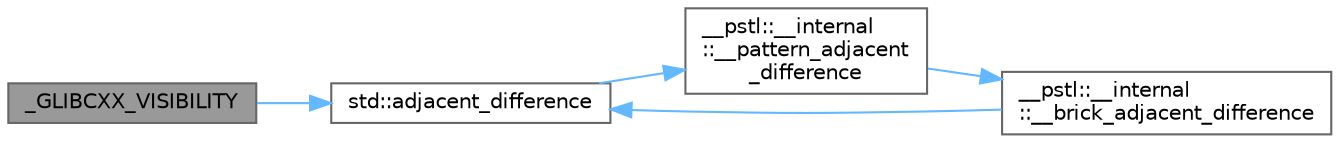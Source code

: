 digraph "_GLIBCXX_VISIBILITY"
{
 // LATEX_PDF_SIZE
  bgcolor="transparent";
  edge [fontname=Helvetica,fontsize=10,labelfontname=Helvetica,labelfontsize=10];
  node [fontname=Helvetica,fontsize=10,shape=box,height=0.2,width=0.4];
  rankdir="LR";
  Node1 [id="Node000001",label="_GLIBCXX_VISIBILITY",height=0.2,width=0.4,color="gray40", fillcolor="grey60", style="filled", fontcolor="black",tooltip=" "];
  Node1 -> Node2 [id="edge5_Node000001_Node000002",color="steelblue1",style="solid",tooltip=" "];
  Node2 [id="Node000002",label="std::adjacent_difference",height=0.2,width=0.4,color="grey40", fillcolor="white", style="filled",URL="$namespacestd.html#a8e0ebcf0b7a1a4e60d98f9a377ed012a",tooltip=" "];
  Node2 -> Node3 [id="edge6_Node000002_Node000003",color="steelblue1",style="solid",tooltip=" "];
  Node3 [id="Node000003",label="__pstl::__internal\l::__pattern_adjacent\l_difference",height=0.2,width=0.4,color="grey40", fillcolor="white", style="filled",URL="$namespace____pstl_1_1____internal.html#a06ab524ac584392677a2d3002e998d89",tooltip=" "];
  Node3 -> Node4 [id="edge7_Node000003_Node000004",color="steelblue1",style="solid",tooltip=" "];
  Node4 [id="Node000004",label="__pstl::__internal\l::__brick_adjacent_difference",height=0.2,width=0.4,color="grey40", fillcolor="white", style="filled",URL="$namespace____pstl_1_1____internal.html#a90a33e151b2c88ee9555294dfff168ae",tooltip=" "];
  Node4 -> Node2 [id="edge8_Node000004_Node000002",color="steelblue1",style="solid",tooltip=" "];
}
